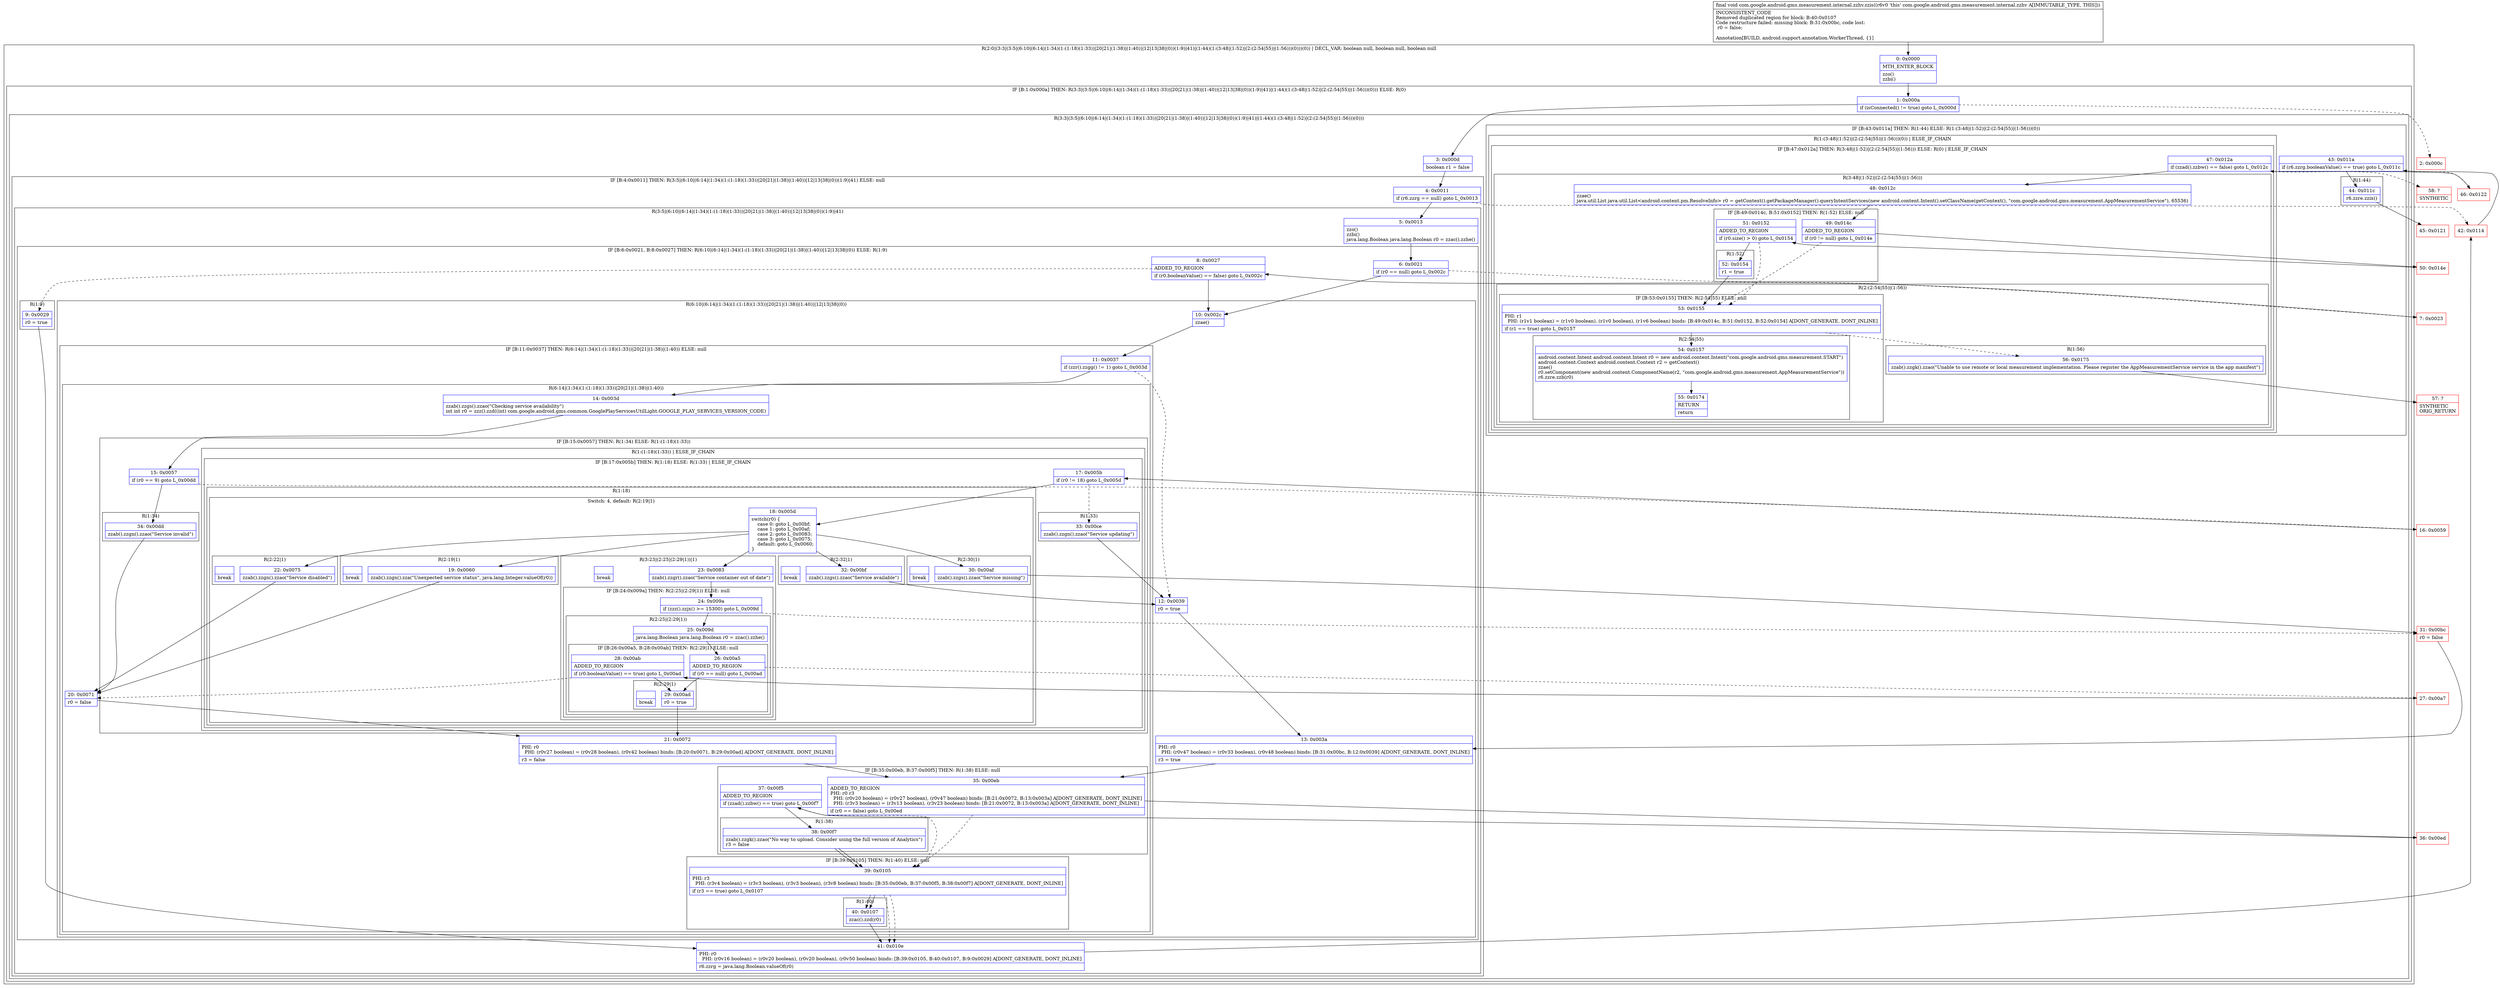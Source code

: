 digraph "CFG forcom.google.android.gms.measurement.internal.zzhv.zzis()V" {
subgraph cluster_Region_633257392 {
label = "R(2:0|(3:3|(3:5|(6:10|(6:14|(1:34)(1:(1:18)(1:33))|20|21|(1:38)|(1:40))|12|13|38|(0))(1:9)|41)|(1:44)(1:(3:48|(1:52)|(2:(2:54|55)|(1:56)))(0)))(0)) | DECL_VAR: boolean null, boolean null, boolean null\l";
node [shape=record,color=blue];
Node_0 [shape=record,label="{0\:\ 0x0000|MTH_ENTER_BLOCK\l|zzo()\lzzbi()\l}"];
subgraph cluster_IfRegion_1705402066 {
label = "IF [B:1:0x000a] THEN: R(3:3|(3:5|(6:10|(6:14|(1:34)(1:(1:18)(1:33))|20|21|(1:38)|(1:40))|12|13|38|(0))(1:9)|41)|(1:44)(1:(3:48|(1:52)|(2:(2:54|55)|(1:56)))(0))) ELSE: R(0)";
node [shape=record,color=blue];
Node_1 [shape=record,label="{1\:\ 0x000a|if (isConnected() != true) goto L_0x000d\l}"];
subgraph cluster_Region_356622833 {
label = "R(3:3|(3:5|(6:10|(6:14|(1:34)(1:(1:18)(1:33))|20|21|(1:38)|(1:40))|12|13|38|(0))(1:9)|41)|(1:44)(1:(3:48|(1:52)|(2:(2:54|55)|(1:56)))(0)))";
node [shape=record,color=blue];
Node_3 [shape=record,label="{3\:\ 0x000d|boolean r1 = false\l}"];
subgraph cluster_IfRegion_1294962551 {
label = "IF [B:4:0x0011] THEN: R(3:5|(6:10|(6:14|(1:34)(1:(1:18)(1:33))|20|21|(1:38)|(1:40))|12|13|38|(0))(1:9)|41) ELSE: null";
node [shape=record,color=blue];
Node_4 [shape=record,label="{4\:\ 0x0011|if (r6.zzrg == null) goto L_0x0013\l}"];
subgraph cluster_Region_819411736 {
label = "R(3:5|(6:10|(6:14|(1:34)(1:(1:18)(1:33))|20|21|(1:38)|(1:40))|12|13|38|(0))(1:9)|41)";
node [shape=record,color=blue];
Node_5 [shape=record,label="{5\:\ 0x0013|zzo()\lzzbi()\ljava.lang.Boolean java.lang.Boolean r0 = zzac().zzhe()\l}"];
subgraph cluster_IfRegion_1497473437 {
label = "IF [B:6:0x0021, B:8:0x0027] THEN: R(6:10|(6:14|(1:34)(1:(1:18)(1:33))|20|21|(1:38)|(1:40))|12|13|38|(0)) ELSE: R(1:9)";
node [shape=record,color=blue];
Node_6 [shape=record,label="{6\:\ 0x0021|if (r0 == null) goto L_0x002c\l}"];
Node_8 [shape=record,label="{8\:\ 0x0027|ADDED_TO_REGION\l|if (r0.booleanValue() == false) goto L_0x002c\l}"];
subgraph cluster_Region_461208852 {
label = "R(6:10|(6:14|(1:34)(1:(1:18)(1:33))|20|21|(1:38)|(1:40))|12|13|38|(0))";
node [shape=record,color=blue];
Node_10 [shape=record,label="{10\:\ 0x002c|zzae()\l}"];
subgraph cluster_IfRegion_1152609089 {
label = "IF [B:11:0x0037] THEN: R(6:14|(1:34)(1:(1:18)(1:33))|20|21|(1:38)|(1:40)) ELSE: null";
node [shape=record,color=blue];
Node_11 [shape=record,label="{11\:\ 0x0037|if (zzr().zzgg() != 1) goto L_0x003d\l}"];
subgraph cluster_Region_1545553475 {
label = "R(6:14|(1:34)(1:(1:18)(1:33))|20|21|(1:38)|(1:40))";
node [shape=record,color=blue];
Node_14 [shape=record,label="{14\:\ 0x003d|zzab().zzgs().zzao(\"Checking service availability\")\lint int r0 = zzz().zzd((int) com.google.android.gms.common.GooglePlayServicesUtilLight.GOOGLE_PLAY_SERVICES_VERSION_CODE)\l}"];
subgraph cluster_IfRegion_754582793 {
label = "IF [B:15:0x0057] THEN: R(1:34) ELSE: R(1:(1:18)(1:33))";
node [shape=record,color=blue];
Node_15 [shape=record,label="{15\:\ 0x0057|if (r0 == 9) goto L_0x00dd\l}"];
subgraph cluster_Region_347086170 {
label = "R(1:34)";
node [shape=record,color=blue];
Node_34 [shape=record,label="{34\:\ 0x00dd|zzab().zzgn().zzao(\"Service invalid\")\l}"];
}
subgraph cluster_Region_1127715280 {
label = "R(1:(1:18)(1:33)) | ELSE_IF_CHAIN\l";
node [shape=record,color=blue];
subgraph cluster_IfRegion_675556821 {
label = "IF [B:17:0x005b] THEN: R(1:18) ELSE: R(1:33) | ELSE_IF_CHAIN\l";
node [shape=record,color=blue];
Node_17 [shape=record,label="{17\:\ 0x005b|if (r0 != 18) goto L_0x005d\l}"];
subgraph cluster_Region_1918040822 {
label = "R(1:18)";
node [shape=record,color=blue];
subgraph cluster_SwitchRegion_316950833 {
label = "Switch: 4, default: R(2:19|1)";
node [shape=record,color=blue];
Node_18 [shape=record,label="{18\:\ 0x005d|switch(r0) \{\l    case 0: goto L_0x00bf;\l    case 1: goto L_0x00af;\l    case 2: goto L_0x0083;\l    case 3: goto L_0x0075;\l    default: goto L_0x0060;\l\}\l}"];
subgraph cluster_Region_769949342 {
label = "R(2:32|1)";
node [shape=record,color=blue];
Node_32 [shape=record,label="{32\:\ 0x00bf|zzab().zzgs().zzao(\"Service available\")\l}"];
Node_InsnContainer_967503029 [shape=record,label="{|break\l}"];
}
subgraph cluster_Region_1189888833 {
label = "R(2:30|1)";
node [shape=record,color=blue];
Node_30 [shape=record,label="{30\:\ 0x00af|zzab().zzgs().zzao(\"Service missing\")\l}"];
Node_InsnContainer_596415520 [shape=record,label="{|break\l}"];
}
subgraph cluster_Region_764546625 {
label = "R(3:23|(2:25|(2:29|1))|1)";
node [shape=record,color=blue];
Node_23 [shape=record,label="{23\:\ 0x0083|zzab().zzgr().zzao(\"Service container out of date\")\l}"];
subgraph cluster_IfRegion_1127448578 {
label = "IF [B:24:0x009a] THEN: R(2:25|(2:29|1)) ELSE: null";
node [shape=record,color=blue];
Node_24 [shape=record,label="{24\:\ 0x009a|if (zzz().zzjx() \>= 15300) goto L_0x009d\l}"];
subgraph cluster_Region_1105336289 {
label = "R(2:25|(2:29|1))";
node [shape=record,color=blue];
Node_25 [shape=record,label="{25\:\ 0x009d|java.lang.Boolean java.lang.Boolean r0 = zzac().zzhe()\l}"];
subgraph cluster_IfRegion_1904173869 {
label = "IF [B:26:0x00a5, B:28:0x00ab] THEN: R(2:29|1) ELSE: null";
node [shape=record,color=blue];
Node_26 [shape=record,label="{26\:\ 0x00a5|ADDED_TO_REGION\l|if (r0 == null) goto L_0x00ad\l}"];
Node_28 [shape=record,label="{28\:\ 0x00ab|ADDED_TO_REGION\l|if (r0.booleanValue() == true) goto L_0x00ad\l}"];
subgraph cluster_Region_1212264889 {
label = "R(2:29|1)";
node [shape=record,color=blue];
Node_29 [shape=record,label="{29\:\ 0x00ad|r0 = true\l}"];
Node_InsnContainer_1734423918 [shape=record,label="{|break\l}"];
}
}
}
}
Node_InsnContainer_537628726 [shape=record,label="{|break\l}"];
}
subgraph cluster_Region_492200560 {
label = "R(2:22|1)";
node [shape=record,color=blue];
Node_22 [shape=record,label="{22\:\ 0x0075|zzab().zzgn().zzao(\"Service disabled\")\l}"];
Node_InsnContainer_1119535688 [shape=record,label="{|break\l}"];
}
subgraph cluster_Region_879704176 {
label = "R(2:19|1)";
node [shape=record,color=blue];
Node_19 [shape=record,label="{19\:\ 0x0060|zzab().zzgn().zza(\"Unexpected service status\", java.lang.Integer.valueOf(r0))\l}"];
Node_InsnContainer_748574004 [shape=record,label="{|break\l}"];
}
}
}
subgraph cluster_Region_1357445809 {
label = "R(1:33)";
node [shape=record,color=blue];
Node_33 [shape=record,label="{33\:\ 0x00ce|zzab().zzgn().zzao(\"Service updating\")\l}"];
}
}
}
}
Node_20 [shape=record,label="{20\:\ 0x0071|r0 = false\l}"];
Node_21 [shape=record,label="{21\:\ 0x0072|PHI: r0 \l  PHI: (r0v27 boolean) = (r0v28 boolean), (r0v42 boolean) binds: [B:20:0x0071, B:29:0x00ad] A[DONT_GENERATE, DONT_INLINE]\l|r3 = false\l}"];
subgraph cluster_IfRegion_2114144062 {
label = "IF [B:35:0x00eb, B:37:0x00f5] THEN: R(1:38) ELSE: null";
node [shape=record,color=blue];
Node_35 [shape=record,label="{35\:\ 0x00eb|ADDED_TO_REGION\lPHI: r0 r3 \l  PHI: (r0v20 boolean) = (r0v27 boolean), (r0v47 boolean) binds: [B:21:0x0072, B:13:0x003a] A[DONT_GENERATE, DONT_INLINE]\l  PHI: (r3v3 boolean) = (r3v13 boolean), (r3v23 boolean) binds: [B:21:0x0072, B:13:0x003a] A[DONT_GENERATE, DONT_INLINE]\l|if (r0 == false) goto L_0x00ed\l}"];
Node_37 [shape=record,label="{37\:\ 0x00f5|ADDED_TO_REGION\l|if (zzad().zzbw() == true) goto L_0x00f7\l}"];
subgraph cluster_Region_143020935 {
label = "R(1:38)";
node [shape=record,color=blue];
Node_38 [shape=record,label="{38\:\ 0x00f7|zzab().zzgk().zzao(\"No way to upload. Consider using the full version of Analytics\")\lr3 = false\l}"];
}
}
subgraph cluster_IfRegion_1790927412 {
label = "IF [B:39:0x0105] THEN: R(1:40) ELSE: null";
node [shape=record,color=blue];
Node_39 [shape=record,label="{39\:\ 0x0105|PHI: r3 \l  PHI: (r3v4 boolean) = (r3v3 boolean), (r3v3 boolean), (r3v8 boolean) binds: [B:35:0x00eb, B:37:0x00f5, B:38:0x00f7] A[DONT_GENERATE, DONT_INLINE]\l|if (r3 == true) goto L_0x0107\l}"];
subgraph cluster_Region_878095778 {
label = "R(1:40)";
node [shape=record,color=blue];
Node_40 [shape=record,label="{40\:\ 0x0107|zzac().zzd(r0)\l}"];
}
}
}
}
Node_12 [shape=record,label="{12\:\ 0x0039|r0 = true\l}"];
Node_13 [shape=record,label="{13\:\ 0x003a|PHI: r0 \l  PHI: (r0v47 boolean) = (r0v33 boolean), (r0v48 boolean) binds: [B:31:0x00bc, B:12:0x0039] A[DONT_GENERATE, DONT_INLINE]\l|r3 = true\l}"];
Node_38 [shape=record,label="{38\:\ 0x00f7|zzab().zzgk().zzao(\"No way to upload. Consider using the full version of Analytics\")\lr3 = false\l}"];
subgraph cluster_IfRegion_603780331 {
label = "IF [B:39:0x0105] THEN: R(0) ELSE: null";
node [shape=record,color=blue];
Node_39 [shape=record,label="{39\:\ 0x0105|PHI: r3 \l  PHI: (r3v4 boolean) = (r3v3 boolean), (r3v3 boolean), (r3v8 boolean) binds: [B:35:0x00eb, B:37:0x00f5, B:38:0x00f7] A[DONT_GENERATE, DONT_INLINE]\l|if (r3 == true) goto L_0x0107\l}"];
subgraph cluster_Region_1201831197 {
label = "R(0)";
node [shape=record,color=blue];
}
}
}
subgraph cluster_Region_25212756 {
label = "R(1:9)";
node [shape=record,color=blue];
Node_9 [shape=record,label="{9\:\ 0x0029|r0 = true\l}"];
}
}
Node_41 [shape=record,label="{41\:\ 0x010e|PHI: r0 \l  PHI: (r0v16 boolean) = (r0v20 boolean), (r0v20 boolean), (r0v50 boolean) binds: [B:39:0x0105, B:40:0x0107, B:9:0x0029] A[DONT_GENERATE, DONT_INLINE]\l|r6.zzrg = java.lang.Boolean.valueOf(r0)\l}"];
}
}
subgraph cluster_IfRegion_1453136159 {
label = "IF [B:43:0x011a] THEN: R(1:44) ELSE: R(1:(3:48|(1:52)|(2:(2:54|55)|(1:56)))(0))";
node [shape=record,color=blue];
Node_43 [shape=record,label="{43\:\ 0x011a|if (r6.zzrg.booleanValue() == true) goto L_0x011c\l}"];
subgraph cluster_Region_1470596563 {
label = "R(1:44)";
node [shape=record,color=blue];
Node_44 [shape=record,label="{44\:\ 0x011c|r6.zzre.zzix()\l}"];
}
subgraph cluster_Region_322463840 {
label = "R(1:(3:48|(1:52)|(2:(2:54|55)|(1:56)))(0)) | ELSE_IF_CHAIN\l";
node [shape=record,color=blue];
subgraph cluster_IfRegion_1193719183 {
label = "IF [B:47:0x012a] THEN: R(3:48|(1:52)|(2:(2:54|55)|(1:56))) ELSE: R(0) | ELSE_IF_CHAIN\l";
node [shape=record,color=blue];
Node_47 [shape=record,label="{47\:\ 0x012a|if (zzad().zzbw() == false) goto L_0x012c\l}"];
subgraph cluster_Region_1767904236 {
label = "R(3:48|(1:52)|(2:(2:54|55)|(1:56)))";
node [shape=record,color=blue];
Node_48 [shape=record,label="{48\:\ 0x012c|zzae()\ljava.util.List java.util.List\<android.content.pm.ResolveInfo\> r0 = getContext().getPackageManager().queryIntentServices(new android.content.Intent().setClassName(getContext(), \"com.google.android.gms.measurement.AppMeasurementService\"), 65536)\l}"];
subgraph cluster_IfRegion_1907783960 {
label = "IF [B:49:0x014c, B:51:0x0152] THEN: R(1:52) ELSE: null";
node [shape=record,color=blue];
Node_49 [shape=record,label="{49\:\ 0x014c|ADDED_TO_REGION\l|if (r0 != null) goto L_0x014e\l}"];
Node_51 [shape=record,label="{51\:\ 0x0152|ADDED_TO_REGION\l|if (r0.size() \> 0) goto L_0x0154\l}"];
subgraph cluster_Region_2076552793 {
label = "R(1:52)";
node [shape=record,color=blue];
Node_52 [shape=record,label="{52\:\ 0x0154|r1 = true\l}"];
}
}
subgraph cluster_Region_2035091861 {
label = "R(2:(2:54|55)|(1:56))";
node [shape=record,color=blue];
subgraph cluster_IfRegion_346056429 {
label = "IF [B:53:0x0155] THEN: R(2:54|55) ELSE: null";
node [shape=record,color=blue];
Node_53 [shape=record,label="{53\:\ 0x0155|PHI: r1 \l  PHI: (r1v1 boolean) = (r1v0 boolean), (r1v0 boolean), (r1v6 boolean) binds: [B:49:0x014c, B:51:0x0152, B:52:0x0154] A[DONT_GENERATE, DONT_INLINE]\l|if (r1 == true) goto L_0x0157\l}"];
subgraph cluster_Region_660059665 {
label = "R(2:54|55)";
node [shape=record,color=blue];
Node_54 [shape=record,label="{54\:\ 0x0157|android.content.Intent android.content.Intent r0 = new android.content.Intent(\"com.google.android.gms.measurement.START\")\landroid.content.Context android.content.Context r2 = getContext()\lzzae()\lr0.setComponent(new android.content.ComponentName(r2, \"com.google.android.gms.measurement.AppMeasurementService\"))\lr6.zzre.zzb(r0)\l}"];
Node_55 [shape=record,label="{55\:\ 0x0174|RETURN\l|return\l}"];
}
}
subgraph cluster_Region_305107570 {
label = "R(1:56)";
node [shape=record,color=blue];
Node_56 [shape=record,label="{56\:\ 0x0175|zzab().zzgk().zzao(\"Unable to use remote or local measurement implementation. Please register the AppMeasurementService service in the app manifest\")\l}"];
}
}
}
subgraph cluster_Region_1115984703 {
label = "R(0)";
node [shape=record,color=blue];
}
}
}
}
}
subgraph cluster_Region_813489197 {
label = "R(0)";
node [shape=record,color=blue];
}
}
}
Node_2 [shape=record,color=red,label="{2\:\ 0x000c}"];
Node_7 [shape=record,color=red,label="{7\:\ 0x0023}"];
Node_16 [shape=record,color=red,label="{16\:\ 0x0059}"];
Node_27 [shape=record,color=red,label="{27\:\ 0x00a7}"];
Node_31 [shape=record,color=red,label="{31\:\ 0x00bc|r0 = false\l}"];
Node_36 [shape=record,color=red,label="{36\:\ 0x00ed}"];
Node_42 [shape=record,color=red,label="{42\:\ 0x0114}"];
Node_45 [shape=record,color=red,label="{45\:\ 0x0121}"];
Node_46 [shape=record,color=red,label="{46\:\ 0x0122}"];
Node_50 [shape=record,color=red,label="{50\:\ 0x014e}"];
Node_57 [shape=record,color=red,label="{57\:\ ?|SYNTHETIC\lORIG_RETURN\l}"];
Node_58 [shape=record,color=red,label="{58\:\ ?|SYNTHETIC\l}"];
MethodNode[shape=record,label="{final void com.google.android.gms.measurement.internal.zzhv.zzis((r6v0 'this' com.google.android.gms.measurement.internal.zzhv A[IMMUTABLE_TYPE, THIS]))  | INCONSISTENT_CODE\lRemoved duplicated region for block: B:40:0x0107 \lCode restructure failed: missing block: B:31:0x00bc, code lost:\l    r0 = false;\l\lAnnotation[BUILD, android.support.annotation.WorkerThread, \{\}]\l}"];
MethodNode -> Node_0;
Node_0 -> Node_1;
Node_1 -> Node_2[style=dashed];
Node_1 -> Node_3;
Node_3 -> Node_4;
Node_4 -> Node_5;
Node_4 -> Node_42[style=dashed];
Node_5 -> Node_6;
Node_6 -> Node_7[style=dashed];
Node_6 -> Node_10;
Node_8 -> Node_9[style=dashed];
Node_8 -> Node_10;
Node_10 -> Node_11;
Node_11 -> Node_12[style=dashed];
Node_11 -> Node_14;
Node_14 -> Node_15;
Node_15 -> Node_16[style=dashed];
Node_15 -> Node_34;
Node_34 -> Node_20;
Node_17 -> Node_18;
Node_17 -> Node_33[style=dashed];
Node_18 -> Node_19;
Node_18 -> Node_22;
Node_18 -> Node_23;
Node_18 -> Node_30;
Node_18 -> Node_32;
Node_32 -> Node_12;
Node_30 -> Node_31;
Node_23 -> Node_24;
Node_24 -> Node_25;
Node_24 -> Node_31[style=dashed];
Node_25 -> Node_26;
Node_26 -> Node_27[style=dashed];
Node_26 -> Node_29;
Node_28 -> Node_20[style=dashed];
Node_28 -> Node_29;
Node_29 -> Node_21;
Node_22 -> Node_20;
Node_19 -> Node_20;
Node_33 -> Node_12;
Node_20 -> Node_21;
Node_21 -> Node_35;
Node_35 -> Node_36;
Node_35 -> Node_39[style=dashed];
Node_37 -> Node_38;
Node_37 -> Node_39[style=dashed];
Node_38 -> Node_39;
Node_39 -> Node_40;
Node_39 -> Node_41[style=dashed];
Node_40 -> Node_41;
Node_12 -> Node_13;
Node_13 -> Node_35;
Node_38 -> Node_39;
Node_39 -> Node_40;
Node_39 -> Node_41[style=dashed];
Node_9 -> Node_41;
Node_41 -> Node_42;
Node_43 -> Node_44;
Node_43 -> Node_46[style=dashed];
Node_44 -> Node_45;
Node_47 -> Node_48;
Node_47 -> Node_58[style=dashed];
Node_48 -> Node_49;
Node_49 -> Node_50;
Node_49 -> Node_53[style=dashed];
Node_51 -> Node_52;
Node_51 -> Node_53[style=dashed];
Node_52 -> Node_53;
Node_53 -> Node_54;
Node_53 -> Node_56[style=dashed];
Node_54 -> Node_55;
Node_56 -> Node_57;
Node_7 -> Node_8;
Node_16 -> Node_17;
Node_27 -> Node_28;
Node_31 -> Node_13;
Node_36 -> Node_37;
Node_42 -> Node_43;
Node_46 -> Node_47;
Node_50 -> Node_51;
}

